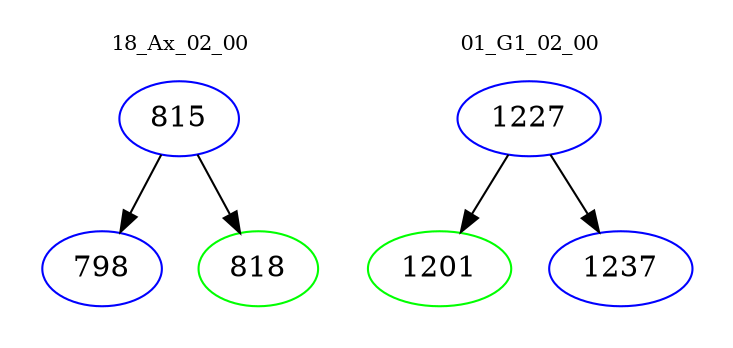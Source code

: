 digraph{
subgraph cluster_0 {
color = white
label = "18_Ax_02_00";
fontsize=10;
T0_815 [label="815", color="blue"]
T0_815 -> T0_798 [color="black"]
T0_798 [label="798", color="blue"]
T0_815 -> T0_818 [color="black"]
T0_818 [label="818", color="green"]
}
subgraph cluster_1 {
color = white
label = "01_G1_02_00";
fontsize=10;
T1_1227 [label="1227", color="blue"]
T1_1227 -> T1_1201 [color="black"]
T1_1201 [label="1201", color="green"]
T1_1227 -> T1_1237 [color="black"]
T1_1237 [label="1237", color="blue"]
}
}
